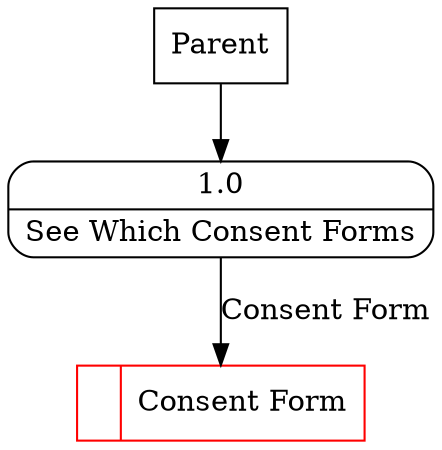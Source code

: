digraph dfd2{ 
node[shape=record]
200 [label="<f0>  |<f1> Consent Form " color=red];
201 [label="Parent" shape=box];
202 [label="{<f0> 1.0|<f1> See Which Consent Forms }" shape=Mrecord];
201 -> 202
202 -> 200 [label="Consent Form"]
}